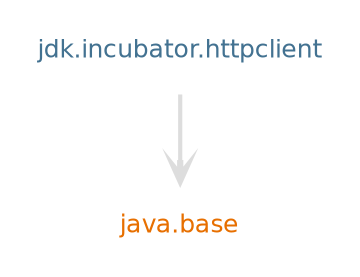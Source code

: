 digraph "jdk.incubator.httpclient" {
  nodesep=.5;
  ranksep=0.600000;
  pencolor=transparent;
  node [shape=plaintext, fontcolor="#000000", fontname="DejaVuSans", fontsize=12, margin=".2,.2"];
  edge [penwidth=2, color="#999999", arrowhead=open, arrowsize=1];
  subgraph se {
  "java.base" [fontcolor="#e76f00", group=java];
  }
  subgraph jdk {
  "jdk.incubator.httpclient" [fontcolor="#437291", group=jdk];
  }
  "jdk.incubator.httpclient" -> "java.base" [color="#dddddd"];
}
